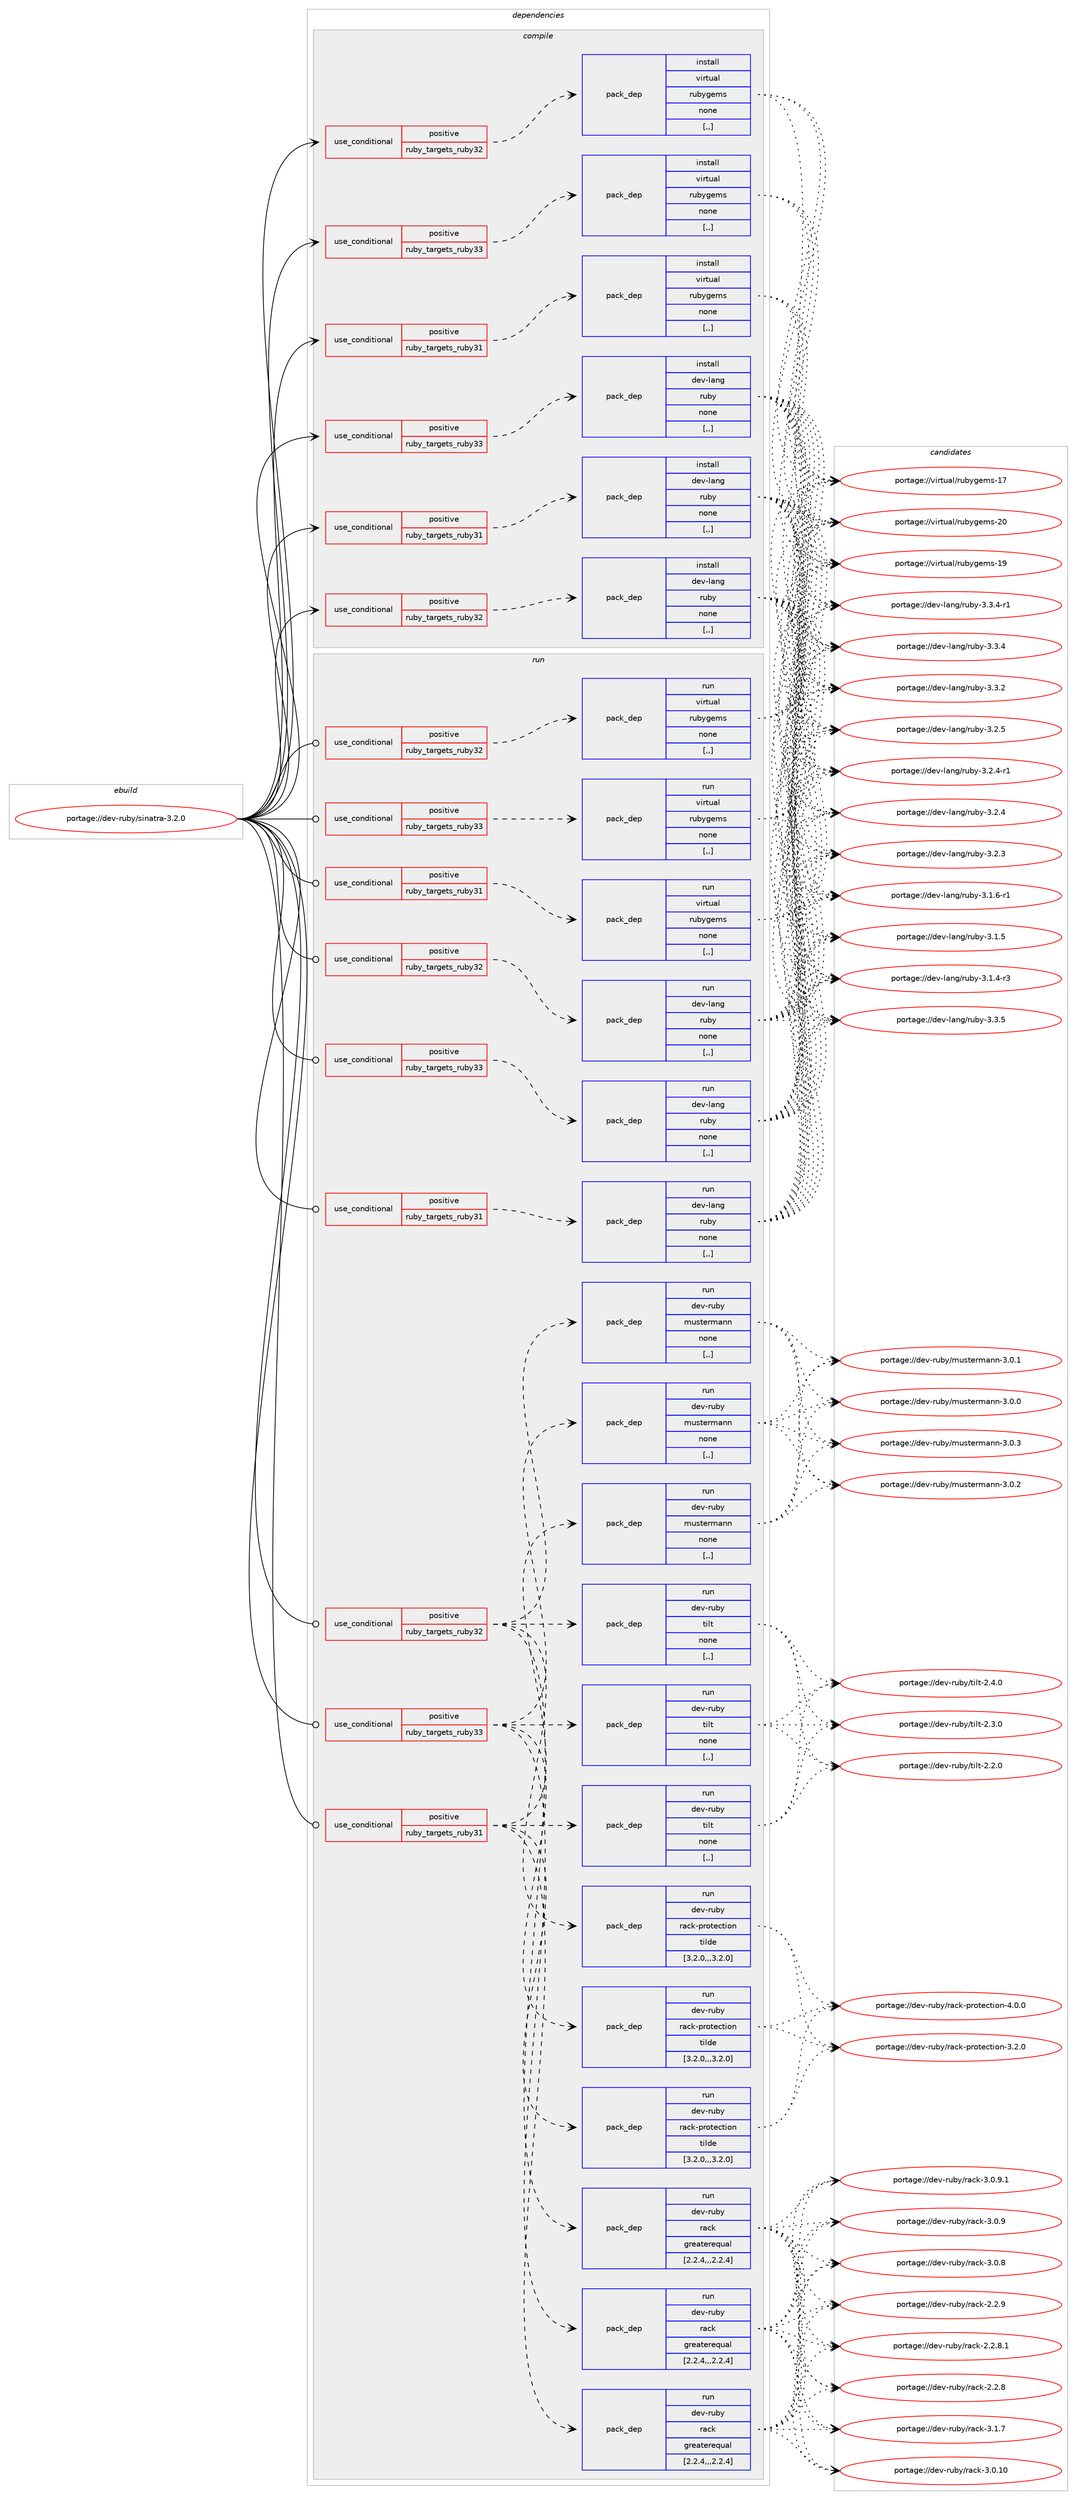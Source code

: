 digraph prolog {

# *************
# Graph options
# *************

newrank=true;
concentrate=true;
compound=true;
graph [rankdir=LR,fontname=Helvetica,fontsize=10,ranksep=1.5];#, ranksep=2.5, nodesep=0.2];
edge  [arrowhead=vee];
node  [fontname=Helvetica,fontsize=10];

# **********
# The ebuild
# **********

subgraph cluster_leftcol {
color=gray;
label=<<i>ebuild</i>>;
id [label="portage://dev-ruby/sinatra-3.2.0", color=red, width=4, href="../dev-ruby/sinatra-3.2.0.svg"];
}

# ****************
# The dependencies
# ****************

subgraph cluster_midcol {
color=gray;
label=<<i>dependencies</i>>;
subgraph cluster_compile {
fillcolor="#eeeeee";
style=filled;
label=<<i>compile</i>>;
subgraph cond187957 {
dependency700139 [label=<<TABLE BORDER="0" CELLBORDER="1" CELLSPACING="0" CELLPADDING="4"><TR><TD ROWSPAN="3" CELLPADDING="10">use_conditional</TD></TR><TR><TD>positive</TD></TR><TR><TD>ruby_targets_ruby31</TD></TR></TABLE>>, shape=none, color=red];
subgraph pack507201 {
dependency700140 [label=<<TABLE BORDER="0" CELLBORDER="1" CELLSPACING="0" CELLPADDING="4" WIDTH="220"><TR><TD ROWSPAN="6" CELLPADDING="30">pack_dep</TD></TR><TR><TD WIDTH="110">install</TD></TR><TR><TD>dev-lang</TD></TR><TR><TD>ruby</TD></TR><TR><TD>none</TD></TR><TR><TD>[,,]</TD></TR></TABLE>>, shape=none, color=blue];
}
dependency700139:e -> dependency700140:w [weight=20,style="dashed",arrowhead="vee"];
}
id:e -> dependency700139:w [weight=20,style="solid",arrowhead="vee"];
subgraph cond187958 {
dependency700141 [label=<<TABLE BORDER="0" CELLBORDER="1" CELLSPACING="0" CELLPADDING="4"><TR><TD ROWSPAN="3" CELLPADDING="10">use_conditional</TD></TR><TR><TD>positive</TD></TR><TR><TD>ruby_targets_ruby31</TD></TR></TABLE>>, shape=none, color=red];
subgraph pack507202 {
dependency700142 [label=<<TABLE BORDER="0" CELLBORDER="1" CELLSPACING="0" CELLPADDING="4" WIDTH="220"><TR><TD ROWSPAN="6" CELLPADDING="30">pack_dep</TD></TR><TR><TD WIDTH="110">install</TD></TR><TR><TD>virtual</TD></TR><TR><TD>rubygems</TD></TR><TR><TD>none</TD></TR><TR><TD>[,,]</TD></TR></TABLE>>, shape=none, color=blue];
}
dependency700141:e -> dependency700142:w [weight=20,style="dashed",arrowhead="vee"];
}
id:e -> dependency700141:w [weight=20,style="solid",arrowhead="vee"];
subgraph cond187959 {
dependency700143 [label=<<TABLE BORDER="0" CELLBORDER="1" CELLSPACING="0" CELLPADDING="4"><TR><TD ROWSPAN="3" CELLPADDING="10">use_conditional</TD></TR><TR><TD>positive</TD></TR><TR><TD>ruby_targets_ruby32</TD></TR></TABLE>>, shape=none, color=red];
subgraph pack507203 {
dependency700144 [label=<<TABLE BORDER="0" CELLBORDER="1" CELLSPACING="0" CELLPADDING="4" WIDTH="220"><TR><TD ROWSPAN="6" CELLPADDING="30">pack_dep</TD></TR><TR><TD WIDTH="110">install</TD></TR><TR><TD>dev-lang</TD></TR><TR><TD>ruby</TD></TR><TR><TD>none</TD></TR><TR><TD>[,,]</TD></TR></TABLE>>, shape=none, color=blue];
}
dependency700143:e -> dependency700144:w [weight=20,style="dashed",arrowhead="vee"];
}
id:e -> dependency700143:w [weight=20,style="solid",arrowhead="vee"];
subgraph cond187960 {
dependency700145 [label=<<TABLE BORDER="0" CELLBORDER="1" CELLSPACING="0" CELLPADDING="4"><TR><TD ROWSPAN="3" CELLPADDING="10">use_conditional</TD></TR><TR><TD>positive</TD></TR><TR><TD>ruby_targets_ruby32</TD></TR></TABLE>>, shape=none, color=red];
subgraph pack507204 {
dependency700146 [label=<<TABLE BORDER="0" CELLBORDER="1" CELLSPACING="0" CELLPADDING="4" WIDTH="220"><TR><TD ROWSPAN="6" CELLPADDING="30">pack_dep</TD></TR><TR><TD WIDTH="110">install</TD></TR><TR><TD>virtual</TD></TR><TR><TD>rubygems</TD></TR><TR><TD>none</TD></TR><TR><TD>[,,]</TD></TR></TABLE>>, shape=none, color=blue];
}
dependency700145:e -> dependency700146:w [weight=20,style="dashed",arrowhead="vee"];
}
id:e -> dependency700145:w [weight=20,style="solid",arrowhead="vee"];
subgraph cond187961 {
dependency700147 [label=<<TABLE BORDER="0" CELLBORDER="1" CELLSPACING="0" CELLPADDING="4"><TR><TD ROWSPAN="3" CELLPADDING="10">use_conditional</TD></TR><TR><TD>positive</TD></TR><TR><TD>ruby_targets_ruby33</TD></TR></TABLE>>, shape=none, color=red];
subgraph pack507205 {
dependency700148 [label=<<TABLE BORDER="0" CELLBORDER="1" CELLSPACING="0" CELLPADDING="4" WIDTH="220"><TR><TD ROWSPAN="6" CELLPADDING="30">pack_dep</TD></TR><TR><TD WIDTH="110">install</TD></TR><TR><TD>dev-lang</TD></TR><TR><TD>ruby</TD></TR><TR><TD>none</TD></TR><TR><TD>[,,]</TD></TR></TABLE>>, shape=none, color=blue];
}
dependency700147:e -> dependency700148:w [weight=20,style="dashed",arrowhead="vee"];
}
id:e -> dependency700147:w [weight=20,style="solid",arrowhead="vee"];
subgraph cond187962 {
dependency700149 [label=<<TABLE BORDER="0" CELLBORDER="1" CELLSPACING="0" CELLPADDING="4"><TR><TD ROWSPAN="3" CELLPADDING="10">use_conditional</TD></TR><TR><TD>positive</TD></TR><TR><TD>ruby_targets_ruby33</TD></TR></TABLE>>, shape=none, color=red];
subgraph pack507206 {
dependency700150 [label=<<TABLE BORDER="0" CELLBORDER="1" CELLSPACING="0" CELLPADDING="4" WIDTH="220"><TR><TD ROWSPAN="6" CELLPADDING="30">pack_dep</TD></TR><TR><TD WIDTH="110">install</TD></TR><TR><TD>virtual</TD></TR><TR><TD>rubygems</TD></TR><TR><TD>none</TD></TR><TR><TD>[,,]</TD></TR></TABLE>>, shape=none, color=blue];
}
dependency700149:e -> dependency700150:w [weight=20,style="dashed",arrowhead="vee"];
}
id:e -> dependency700149:w [weight=20,style="solid",arrowhead="vee"];
}
subgraph cluster_compileandrun {
fillcolor="#eeeeee";
style=filled;
label=<<i>compile and run</i>>;
}
subgraph cluster_run {
fillcolor="#eeeeee";
style=filled;
label=<<i>run</i>>;
subgraph cond187963 {
dependency700151 [label=<<TABLE BORDER="0" CELLBORDER="1" CELLSPACING="0" CELLPADDING="4"><TR><TD ROWSPAN="3" CELLPADDING="10">use_conditional</TD></TR><TR><TD>positive</TD></TR><TR><TD>ruby_targets_ruby31</TD></TR></TABLE>>, shape=none, color=red];
subgraph pack507207 {
dependency700152 [label=<<TABLE BORDER="0" CELLBORDER="1" CELLSPACING="0" CELLPADDING="4" WIDTH="220"><TR><TD ROWSPAN="6" CELLPADDING="30">pack_dep</TD></TR><TR><TD WIDTH="110">run</TD></TR><TR><TD>dev-lang</TD></TR><TR><TD>ruby</TD></TR><TR><TD>none</TD></TR><TR><TD>[,,]</TD></TR></TABLE>>, shape=none, color=blue];
}
dependency700151:e -> dependency700152:w [weight=20,style="dashed",arrowhead="vee"];
}
id:e -> dependency700151:w [weight=20,style="solid",arrowhead="odot"];
subgraph cond187964 {
dependency700153 [label=<<TABLE BORDER="0" CELLBORDER="1" CELLSPACING="0" CELLPADDING="4"><TR><TD ROWSPAN="3" CELLPADDING="10">use_conditional</TD></TR><TR><TD>positive</TD></TR><TR><TD>ruby_targets_ruby31</TD></TR></TABLE>>, shape=none, color=red];
subgraph pack507208 {
dependency700154 [label=<<TABLE BORDER="0" CELLBORDER="1" CELLSPACING="0" CELLPADDING="4" WIDTH="220"><TR><TD ROWSPAN="6" CELLPADDING="30">pack_dep</TD></TR><TR><TD WIDTH="110">run</TD></TR><TR><TD>dev-ruby</TD></TR><TR><TD>mustermann</TD></TR><TR><TD>none</TD></TR><TR><TD>[,,]</TD></TR></TABLE>>, shape=none, color=blue];
}
dependency700153:e -> dependency700154:w [weight=20,style="dashed",arrowhead="vee"];
subgraph pack507209 {
dependency700155 [label=<<TABLE BORDER="0" CELLBORDER="1" CELLSPACING="0" CELLPADDING="4" WIDTH="220"><TR><TD ROWSPAN="6" CELLPADDING="30">pack_dep</TD></TR><TR><TD WIDTH="110">run</TD></TR><TR><TD>dev-ruby</TD></TR><TR><TD>rack</TD></TR><TR><TD>greaterequal</TD></TR><TR><TD>[2.2.4,,,2.2.4]</TD></TR></TABLE>>, shape=none, color=blue];
}
dependency700153:e -> dependency700155:w [weight=20,style="dashed",arrowhead="vee"];
subgraph pack507210 {
dependency700156 [label=<<TABLE BORDER="0" CELLBORDER="1" CELLSPACING="0" CELLPADDING="4" WIDTH="220"><TR><TD ROWSPAN="6" CELLPADDING="30">pack_dep</TD></TR><TR><TD WIDTH="110">run</TD></TR><TR><TD>dev-ruby</TD></TR><TR><TD>rack-protection</TD></TR><TR><TD>tilde</TD></TR><TR><TD>[3.2.0,,,3.2.0]</TD></TR></TABLE>>, shape=none, color=blue];
}
dependency700153:e -> dependency700156:w [weight=20,style="dashed",arrowhead="vee"];
subgraph pack507211 {
dependency700157 [label=<<TABLE BORDER="0" CELLBORDER="1" CELLSPACING="0" CELLPADDING="4" WIDTH="220"><TR><TD ROWSPAN="6" CELLPADDING="30">pack_dep</TD></TR><TR><TD WIDTH="110">run</TD></TR><TR><TD>dev-ruby</TD></TR><TR><TD>tilt</TD></TR><TR><TD>none</TD></TR><TR><TD>[,,]</TD></TR></TABLE>>, shape=none, color=blue];
}
dependency700153:e -> dependency700157:w [weight=20,style="dashed",arrowhead="vee"];
}
id:e -> dependency700153:w [weight=20,style="solid",arrowhead="odot"];
subgraph cond187965 {
dependency700158 [label=<<TABLE BORDER="0" CELLBORDER="1" CELLSPACING="0" CELLPADDING="4"><TR><TD ROWSPAN="3" CELLPADDING="10">use_conditional</TD></TR><TR><TD>positive</TD></TR><TR><TD>ruby_targets_ruby31</TD></TR></TABLE>>, shape=none, color=red];
subgraph pack507212 {
dependency700159 [label=<<TABLE BORDER="0" CELLBORDER="1" CELLSPACING="0" CELLPADDING="4" WIDTH="220"><TR><TD ROWSPAN="6" CELLPADDING="30">pack_dep</TD></TR><TR><TD WIDTH="110">run</TD></TR><TR><TD>virtual</TD></TR><TR><TD>rubygems</TD></TR><TR><TD>none</TD></TR><TR><TD>[,,]</TD></TR></TABLE>>, shape=none, color=blue];
}
dependency700158:e -> dependency700159:w [weight=20,style="dashed",arrowhead="vee"];
}
id:e -> dependency700158:w [weight=20,style="solid",arrowhead="odot"];
subgraph cond187966 {
dependency700160 [label=<<TABLE BORDER="0" CELLBORDER="1" CELLSPACING="0" CELLPADDING="4"><TR><TD ROWSPAN="3" CELLPADDING="10">use_conditional</TD></TR><TR><TD>positive</TD></TR><TR><TD>ruby_targets_ruby32</TD></TR></TABLE>>, shape=none, color=red];
subgraph pack507213 {
dependency700161 [label=<<TABLE BORDER="0" CELLBORDER="1" CELLSPACING="0" CELLPADDING="4" WIDTH="220"><TR><TD ROWSPAN="6" CELLPADDING="30">pack_dep</TD></TR><TR><TD WIDTH="110">run</TD></TR><TR><TD>dev-lang</TD></TR><TR><TD>ruby</TD></TR><TR><TD>none</TD></TR><TR><TD>[,,]</TD></TR></TABLE>>, shape=none, color=blue];
}
dependency700160:e -> dependency700161:w [weight=20,style="dashed",arrowhead="vee"];
}
id:e -> dependency700160:w [weight=20,style="solid",arrowhead="odot"];
subgraph cond187967 {
dependency700162 [label=<<TABLE BORDER="0" CELLBORDER="1" CELLSPACING="0" CELLPADDING="4"><TR><TD ROWSPAN="3" CELLPADDING="10">use_conditional</TD></TR><TR><TD>positive</TD></TR><TR><TD>ruby_targets_ruby32</TD></TR></TABLE>>, shape=none, color=red];
subgraph pack507214 {
dependency700163 [label=<<TABLE BORDER="0" CELLBORDER="1" CELLSPACING="0" CELLPADDING="4" WIDTH="220"><TR><TD ROWSPAN="6" CELLPADDING="30">pack_dep</TD></TR><TR><TD WIDTH="110">run</TD></TR><TR><TD>dev-ruby</TD></TR><TR><TD>mustermann</TD></TR><TR><TD>none</TD></TR><TR><TD>[,,]</TD></TR></TABLE>>, shape=none, color=blue];
}
dependency700162:e -> dependency700163:w [weight=20,style="dashed",arrowhead="vee"];
subgraph pack507215 {
dependency700164 [label=<<TABLE BORDER="0" CELLBORDER="1" CELLSPACING="0" CELLPADDING="4" WIDTH="220"><TR><TD ROWSPAN="6" CELLPADDING="30">pack_dep</TD></TR><TR><TD WIDTH="110">run</TD></TR><TR><TD>dev-ruby</TD></TR><TR><TD>rack</TD></TR><TR><TD>greaterequal</TD></TR><TR><TD>[2.2.4,,,2.2.4]</TD></TR></TABLE>>, shape=none, color=blue];
}
dependency700162:e -> dependency700164:w [weight=20,style="dashed",arrowhead="vee"];
subgraph pack507216 {
dependency700165 [label=<<TABLE BORDER="0" CELLBORDER="1" CELLSPACING="0" CELLPADDING="4" WIDTH="220"><TR><TD ROWSPAN="6" CELLPADDING="30">pack_dep</TD></TR><TR><TD WIDTH="110">run</TD></TR><TR><TD>dev-ruby</TD></TR><TR><TD>rack-protection</TD></TR><TR><TD>tilde</TD></TR><TR><TD>[3.2.0,,,3.2.0]</TD></TR></TABLE>>, shape=none, color=blue];
}
dependency700162:e -> dependency700165:w [weight=20,style="dashed",arrowhead="vee"];
subgraph pack507217 {
dependency700166 [label=<<TABLE BORDER="0" CELLBORDER="1" CELLSPACING="0" CELLPADDING="4" WIDTH="220"><TR><TD ROWSPAN="6" CELLPADDING="30">pack_dep</TD></TR><TR><TD WIDTH="110">run</TD></TR><TR><TD>dev-ruby</TD></TR><TR><TD>tilt</TD></TR><TR><TD>none</TD></TR><TR><TD>[,,]</TD></TR></TABLE>>, shape=none, color=blue];
}
dependency700162:e -> dependency700166:w [weight=20,style="dashed",arrowhead="vee"];
}
id:e -> dependency700162:w [weight=20,style="solid",arrowhead="odot"];
subgraph cond187968 {
dependency700167 [label=<<TABLE BORDER="0" CELLBORDER="1" CELLSPACING="0" CELLPADDING="4"><TR><TD ROWSPAN="3" CELLPADDING="10">use_conditional</TD></TR><TR><TD>positive</TD></TR><TR><TD>ruby_targets_ruby32</TD></TR></TABLE>>, shape=none, color=red];
subgraph pack507218 {
dependency700168 [label=<<TABLE BORDER="0" CELLBORDER="1" CELLSPACING="0" CELLPADDING="4" WIDTH="220"><TR><TD ROWSPAN="6" CELLPADDING="30">pack_dep</TD></TR><TR><TD WIDTH="110">run</TD></TR><TR><TD>virtual</TD></TR><TR><TD>rubygems</TD></TR><TR><TD>none</TD></TR><TR><TD>[,,]</TD></TR></TABLE>>, shape=none, color=blue];
}
dependency700167:e -> dependency700168:w [weight=20,style="dashed",arrowhead="vee"];
}
id:e -> dependency700167:w [weight=20,style="solid",arrowhead="odot"];
subgraph cond187969 {
dependency700169 [label=<<TABLE BORDER="0" CELLBORDER="1" CELLSPACING="0" CELLPADDING="4"><TR><TD ROWSPAN="3" CELLPADDING="10">use_conditional</TD></TR><TR><TD>positive</TD></TR><TR><TD>ruby_targets_ruby33</TD></TR></TABLE>>, shape=none, color=red];
subgraph pack507219 {
dependency700170 [label=<<TABLE BORDER="0" CELLBORDER="1" CELLSPACING="0" CELLPADDING="4" WIDTH="220"><TR><TD ROWSPAN="6" CELLPADDING="30">pack_dep</TD></TR><TR><TD WIDTH="110">run</TD></TR><TR><TD>dev-lang</TD></TR><TR><TD>ruby</TD></TR><TR><TD>none</TD></TR><TR><TD>[,,]</TD></TR></TABLE>>, shape=none, color=blue];
}
dependency700169:e -> dependency700170:w [weight=20,style="dashed",arrowhead="vee"];
}
id:e -> dependency700169:w [weight=20,style="solid",arrowhead="odot"];
subgraph cond187970 {
dependency700171 [label=<<TABLE BORDER="0" CELLBORDER="1" CELLSPACING="0" CELLPADDING="4"><TR><TD ROWSPAN="3" CELLPADDING="10">use_conditional</TD></TR><TR><TD>positive</TD></TR><TR><TD>ruby_targets_ruby33</TD></TR></TABLE>>, shape=none, color=red];
subgraph pack507220 {
dependency700172 [label=<<TABLE BORDER="0" CELLBORDER="1" CELLSPACING="0" CELLPADDING="4" WIDTH="220"><TR><TD ROWSPAN="6" CELLPADDING="30">pack_dep</TD></TR><TR><TD WIDTH="110">run</TD></TR><TR><TD>dev-ruby</TD></TR><TR><TD>mustermann</TD></TR><TR><TD>none</TD></TR><TR><TD>[,,]</TD></TR></TABLE>>, shape=none, color=blue];
}
dependency700171:e -> dependency700172:w [weight=20,style="dashed",arrowhead="vee"];
subgraph pack507221 {
dependency700173 [label=<<TABLE BORDER="0" CELLBORDER="1" CELLSPACING="0" CELLPADDING="4" WIDTH="220"><TR><TD ROWSPAN="6" CELLPADDING="30">pack_dep</TD></TR><TR><TD WIDTH="110">run</TD></TR><TR><TD>dev-ruby</TD></TR><TR><TD>rack</TD></TR><TR><TD>greaterequal</TD></TR><TR><TD>[2.2.4,,,2.2.4]</TD></TR></TABLE>>, shape=none, color=blue];
}
dependency700171:e -> dependency700173:w [weight=20,style="dashed",arrowhead="vee"];
subgraph pack507222 {
dependency700174 [label=<<TABLE BORDER="0" CELLBORDER="1" CELLSPACING="0" CELLPADDING="4" WIDTH="220"><TR><TD ROWSPAN="6" CELLPADDING="30">pack_dep</TD></TR><TR><TD WIDTH="110">run</TD></TR><TR><TD>dev-ruby</TD></TR><TR><TD>rack-protection</TD></TR><TR><TD>tilde</TD></TR><TR><TD>[3.2.0,,,3.2.0]</TD></TR></TABLE>>, shape=none, color=blue];
}
dependency700171:e -> dependency700174:w [weight=20,style="dashed",arrowhead="vee"];
subgraph pack507223 {
dependency700175 [label=<<TABLE BORDER="0" CELLBORDER="1" CELLSPACING="0" CELLPADDING="4" WIDTH="220"><TR><TD ROWSPAN="6" CELLPADDING="30">pack_dep</TD></TR><TR><TD WIDTH="110">run</TD></TR><TR><TD>dev-ruby</TD></TR><TR><TD>tilt</TD></TR><TR><TD>none</TD></TR><TR><TD>[,,]</TD></TR></TABLE>>, shape=none, color=blue];
}
dependency700171:e -> dependency700175:w [weight=20,style="dashed",arrowhead="vee"];
}
id:e -> dependency700171:w [weight=20,style="solid",arrowhead="odot"];
subgraph cond187971 {
dependency700176 [label=<<TABLE BORDER="0" CELLBORDER="1" CELLSPACING="0" CELLPADDING="4"><TR><TD ROWSPAN="3" CELLPADDING="10">use_conditional</TD></TR><TR><TD>positive</TD></TR><TR><TD>ruby_targets_ruby33</TD></TR></TABLE>>, shape=none, color=red];
subgraph pack507224 {
dependency700177 [label=<<TABLE BORDER="0" CELLBORDER="1" CELLSPACING="0" CELLPADDING="4" WIDTH="220"><TR><TD ROWSPAN="6" CELLPADDING="30">pack_dep</TD></TR><TR><TD WIDTH="110">run</TD></TR><TR><TD>virtual</TD></TR><TR><TD>rubygems</TD></TR><TR><TD>none</TD></TR><TR><TD>[,,]</TD></TR></TABLE>>, shape=none, color=blue];
}
dependency700176:e -> dependency700177:w [weight=20,style="dashed",arrowhead="vee"];
}
id:e -> dependency700176:w [weight=20,style="solid",arrowhead="odot"];
}
}

# **************
# The candidates
# **************

subgraph cluster_choices {
rank=same;
color=gray;
label=<<i>candidates</i>>;

subgraph choice507201 {
color=black;
nodesep=1;
choice10010111845108971101034711411798121455146514653 [label="portage://dev-lang/ruby-3.3.5", color=red, width=4,href="../dev-lang/ruby-3.3.5.svg"];
choice100101118451089711010347114117981214551465146524511449 [label="portage://dev-lang/ruby-3.3.4-r1", color=red, width=4,href="../dev-lang/ruby-3.3.4-r1.svg"];
choice10010111845108971101034711411798121455146514652 [label="portage://dev-lang/ruby-3.3.4", color=red, width=4,href="../dev-lang/ruby-3.3.4.svg"];
choice10010111845108971101034711411798121455146514650 [label="portage://dev-lang/ruby-3.3.2", color=red, width=4,href="../dev-lang/ruby-3.3.2.svg"];
choice10010111845108971101034711411798121455146504653 [label="portage://dev-lang/ruby-3.2.5", color=red, width=4,href="../dev-lang/ruby-3.2.5.svg"];
choice100101118451089711010347114117981214551465046524511449 [label="portage://dev-lang/ruby-3.2.4-r1", color=red, width=4,href="../dev-lang/ruby-3.2.4-r1.svg"];
choice10010111845108971101034711411798121455146504652 [label="portage://dev-lang/ruby-3.2.4", color=red, width=4,href="../dev-lang/ruby-3.2.4.svg"];
choice10010111845108971101034711411798121455146504651 [label="portage://dev-lang/ruby-3.2.3", color=red, width=4,href="../dev-lang/ruby-3.2.3.svg"];
choice100101118451089711010347114117981214551464946544511449 [label="portage://dev-lang/ruby-3.1.6-r1", color=red, width=4,href="../dev-lang/ruby-3.1.6-r1.svg"];
choice10010111845108971101034711411798121455146494653 [label="portage://dev-lang/ruby-3.1.5", color=red, width=4,href="../dev-lang/ruby-3.1.5.svg"];
choice100101118451089711010347114117981214551464946524511451 [label="portage://dev-lang/ruby-3.1.4-r3", color=red, width=4,href="../dev-lang/ruby-3.1.4-r3.svg"];
dependency700140:e -> choice10010111845108971101034711411798121455146514653:w [style=dotted,weight="100"];
dependency700140:e -> choice100101118451089711010347114117981214551465146524511449:w [style=dotted,weight="100"];
dependency700140:e -> choice10010111845108971101034711411798121455146514652:w [style=dotted,weight="100"];
dependency700140:e -> choice10010111845108971101034711411798121455146514650:w [style=dotted,weight="100"];
dependency700140:e -> choice10010111845108971101034711411798121455146504653:w [style=dotted,weight="100"];
dependency700140:e -> choice100101118451089711010347114117981214551465046524511449:w [style=dotted,weight="100"];
dependency700140:e -> choice10010111845108971101034711411798121455146504652:w [style=dotted,weight="100"];
dependency700140:e -> choice10010111845108971101034711411798121455146504651:w [style=dotted,weight="100"];
dependency700140:e -> choice100101118451089711010347114117981214551464946544511449:w [style=dotted,weight="100"];
dependency700140:e -> choice10010111845108971101034711411798121455146494653:w [style=dotted,weight="100"];
dependency700140:e -> choice100101118451089711010347114117981214551464946524511451:w [style=dotted,weight="100"];
}
subgraph choice507202 {
color=black;
nodesep=1;
choice118105114116117971084711411798121103101109115455048 [label="portage://virtual/rubygems-20", color=red, width=4,href="../virtual/rubygems-20.svg"];
choice118105114116117971084711411798121103101109115454957 [label="portage://virtual/rubygems-19", color=red, width=4,href="../virtual/rubygems-19.svg"];
choice118105114116117971084711411798121103101109115454955 [label="portage://virtual/rubygems-17", color=red, width=4,href="../virtual/rubygems-17.svg"];
dependency700142:e -> choice118105114116117971084711411798121103101109115455048:w [style=dotted,weight="100"];
dependency700142:e -> choice118105114116117971084711411798121103101109115454957:w [style=dotted,weight="100"];
dependency700142:e -> choice118105114116117971084711411798121103101109115454955:w [style=dotted,weight="100"];
}
subgraph choice507203 {
color=black;
nodesep=1;
choice10010111845108971101034711411798121455146514653 [label="portage://dev-lang/ruby-3.3.5", color=red, width=4,href="../dev-lang/ruby-3.3.5.svg"];
choice100101118451089711010347114117981214551465146524511449 [label="portage://dev-lang/ruby-3.3.4-r1", color=red, width=4,href="../dev-lang/ruby-3.3.4-r1.svg"];
choice10010111845108971101034711411798121455146514652 [label="portage://dev-lang/ruby-3.3.4", color=red, width=4,href="../dev-lang/ruby-3.3.4.svg"];
choice10010111845108971101034711411798121455146514650 [label="portage://dev-lang/ruby-3.3.2", color=red, width=4,href="../dev-lang/ruby-3.3.2.svg"];
choice10010111845108971101034711411798121455146504653 [label="portage://dev-lang/ruby-3.2.5", color=red, width=4,href="../dev-lang/ruby-3.2.5.svg"];
choice100101118451089711010347114117981214551465046524511449 [label="portage://dev-lang/ruby-3.2.4-r1", color=red, width=4,href="../dev-lang/ruby-3.2.4-r1.svg"];
choice10010111845108971101034711411798121455146504652 [label="portage://dev-lang/ruby-3.2.4", color=red, width=4,href="../dev-lang/ruby-3.2.4.svg"];
choice10010111845108971101034711411798121455146504651 [label="portage://dev-lang/ruby-3.2.3", color=red, width=4,href="../dev-lang/ruby-3.2.3.svg"];
choice100101118451089711010347114117981214551464946544511449 [label="portage://dev-lang/ruby-3.1.6-r1", color=red, width=4,href="../dev-lang/ruby-3.1.6-r1.svg"];
choice10010111845108971101034711411798121455146494653 [label="portage://dev-lang/ruby-3.1.5", color=red, width=4,href="../dev-lang/ruby-3.1.5.svg"];
choice100101118451089711010347114117981214551464946524511451 [label="portage://dev-lang/ruby-3.1.4-r3", color=red, width=4,href="../dev-lang/ruby-3.1.4-r3.svg"];
dependency700144:e -> choice10010111845108971101034711411798121455146514653:w [style=dotted,weight="100"];
dependency700144:e -> choice100101118451089711010347114117981214551465146524511449:w [style=dotted,weight="100"];
dependency700144:e -> choice10010111845108971101034711411798121455146514652:w [style=dotted,weight="100"];
dependency700144:e -> choice10010111845108971101034711411798121455146514650:w [style=dotted,weight="100"];
dependency700144:e -> choice10010111845108971101034711411798121455146504653:w [style=dotted,weight="100"];
dependency700144:e -> choice100101118451089711010347114117981214551465046524511449:w [style=dotted,weight="100"];
dependency700144:e -> choice10010111845108971101034711411798121455146504652:w [style=dotted,weight="100"];
dependency700144:e -> choice10010111845108971101034711411798121455146504651:w [style=dotted,weight="100"];
dependency700144:e -> choice100101118451089711010347114117981214551464946544511449:w [style=dotted,weight="100"];
dependency700144:e -> choice10010111845108971101034711411798121455146494653:w [style=dotted,weight="100"];
dependency700144:e -> choice100101118451089711010347114117981214551464946524511451:w [style=dotted,weight="100"];
}
subgraph choice507204 {
color=black;
nodesep=1;
choice118105114116117971084711411798121103101109115455048 [label="portage://virtual/rubygems-20", color=red, width=4,href="../virtual/rubygems-20.svg"];
choice118105114116117971084711411798121103101109115454957 [label="portage://virtual/rubygems-19", color=red, width=4,href="../virtual/rubygems-19.svg"];
choice118105114116117971084711411798121103101109115454955 [label="portage://virtual/rubygems-17", color=red, width=4,href="../virtual/rubygems-17.svg"];
dependency700146:e -> choice118105114116117971084711411798121103101109115455048:w [style=dotted,weight="100"];
dependency700146:e -> choice118105114116117971084711411798121103101109115454957:w [style=dotted,weight="100"];
dependency700146:e -> choice118105114116117971084711411798121103101109115454955:w [style=dotted,weight="100"];
}
subgraph choice507205 {
color=black;
nodesep=1;
choice10010111845108971101034711411798121455146514653 [label="portage://dev-lang/ruby-3.3.5", color=red, width=4,href="../dev-lang/ruby-3.3.5.svg"];
choice100101118451089711010347114117981214551465146524511449 [label="portage://dev-lang/ruby-3.3.4-r1", color=red, width=4,href="../dev-lang/ruby-3.3.4-r1.svg"];
choice10010111845108971101034711411798121455146514652 [label="portage://dev-lang/ruby-3.3.4", color=red, width=4,href="../dev-lang/ruby-3.3.4.svg"];
choice10010111845108971101034711411798121455146514650 [label="portage://dev-lang/ruby-3.3.2", color=red, width=4,href="../dev-lang/ruby-3.3.2.svg"];
choice10010111845108971101034711411798121455146504653 [label="portage://dev-lang/ruby-3.2.5", color=red, width=4,href="../dev-lang/ruby-3.2.5.svg"];
choice100101118451089711010347114117981214551465046524511449 [label="portage://dev-lang/ruby-3.2.4-r1", color=red, width=4,href="../dev-lang/ruby-3.2.4-r1.svg"];
choice10010111845108971101034711411798121455146504652 [label="portage://dev-lang/ruby-3.2.4", color=red, width=4,href="../dev-lang/ruby-3.2.4.svg"];
choice10010111845108971101034711411798121455146504651 [label="portage://dev-lang/ruby-3.2.3", color=red, width=4,href="../dev-lang/ruby-3.2.3.svg"];
choice100101118451089711010347114117981214551464946544511449 [label="portage://dev-lang/ruby-3.1.6-r1", color=red, width=4,href="../dev-lang/ruby-3.1.6-r1.svg"];
choice10010111845108971101034711411798121455146494653 [label="portage://dev-lang/ruby-3.1.5", color=red, width=4,href="../dev-lang/ruby-3.1.5.svg"];
choice100101118451089711010347114117981214551464946524511451 [label="portage://dev-lang/ruby-3.1.4-r3", color=red, width=4,href="../dev-lang/ruby-3.1.4-r3.svg"];
dependency700148:e -> choice10010111845108971101034711411798121455146514653:w [style=dotted,weight="100"];
dependency700148:e -> choice100101118451089711010347114117981214551465146524511449:w [style=dotted,weight="100"];
dependency700148:e -> choice10010111845108971101034711411798121455146514652:w [style=dotted,weight="100"];
dependency700148:e -> choice10010111845108971101034711411798121455146514650:w [style=dotted,weight="100"];
dependency700148:e -> choice10010111845108971101034711411798121455146504653:w [style=dotted,weight="100"];
dependency700148:e -> choice100101118451089711010347114117981214551465046524511449:w [style=dotted,weight="100"];
dependency700148:e -> choice10010111845108971101034711411798121455146504652:w [style=dotted,weight="100"];
dependency700148:e -> choice10010111845108971101034711411798121455146504651:w [style=dotted,weight="100"];
dependency700148:e -> choice100101118451089711010347114117981214551464946544511449:w [style=dotted,weight="100"];
dependency700148:e -> choice10010111845108971101034711411798121455146494653:w [style=dotted,weight="100"];
dependency700148:e -> choice100101118451089711010347114117981214551464946524511451:w [style=dotted,weight="100"];
}
subgraph choice507206 {
color=black;
nodesep=1;
choice118105114116117971084711411798121103101109115455048 [label="portage://virtual/rubygems-20", color=red, width=4,href="../virtual/rubygems-20.svg"];
choice118105114116117971084711411798121103101109115454957 [label="portage://virtual/rubygems-19", color=red, width=4,href="../virtual/rubygems-19.svg"];
choice118105114116117971084711411798121103101109115454955 [label="portage://virtual/rubygems-17", color=red, width=4,href="../virtual/rubygems-17.svg"];
dependency700150:e -> choice118105114116117971084711411798121103101109115455048:w [style=dotted,weight="100"];
dependency700150:e -> choice118105114116117971084711411798121103101109115454957:w [style=dotted,weight="100"];
dependency700150:e -> choice118105114116117971084711411798121103101109115454955:w [style=dotted,weight="100"];
}
subgraph choice507207 {
color=black;
nodesep=1;
choice10010111845108971101034711411798121455146514653 [label="portage://dev-lang/ruby-3.3.5", color=red, width=4,href="../dev-lang/ruby-3.3.5.svg"];
choice100101118451089711010347114117981214551465146524511449 [label="portage://dev-lang/ruby-3.3.4-r1", color=red, width=4,href="../dev-lang/ruby-3.3.4-r1.svg"];
choice10010111845108971101034711411798121455146514652 [label="portage://dev-lang/ruby-3.3.4", color=red, width=4,href="../dev-lang/ruby-3.3.4.svg"];
choice10010111845108971101034711411798121455146514650 [label="portage://dev-lang/ruby-3.3.2", color=red, width=4,href="../dev-lang/ruby-3.3.2.svg"];
choice10010111845108971101034711411798121455146504653 [label="portage://dev-lang/ruby-3.2.5", color=red, width=4,href="../dev-lang/ruby-3.2.5.svg"];
choice100101118451089711010347114117981214551465046524511449 [label="portage://dev-lang/ruby-3.2.4-r1", color=red, width=4,href="../dev-lang/ruby-3.2.4-r1.svg"];
choice10010111845108971101034711411798121455146504652 [label="portage://dev-lang/ruby-3.2.4", color=red, width=4,href="../dev-lang/ruby-3.2.4.svg"];
choice10010111845108971101034711411798121455146504651 [label="portage://dev-lang/ruby-3.2.3", color=red, width=4,href="../dev-lang/ruby-3.2.3.svg"];
choice100101118451089711010347114117981214551464946544511449 [label="portage://dev-lang/ruby-3.1.6-r1", color=red, width=4,href="../dev-lang/ruby-3.1.6-r1.svg"];
choice10010111845108971101034711411798121455146494653 [label="portage://dev-lang/ruby-3.1.5", color=red, width=4,href="../dev-lang/ruby-3.1.5.svg"];
choice100101118451089711010347114117981214551464946524511451 [label="portage://dev-lang/ruby-3.1.4-r3", color=red, width=4,href="../dev-lang/ruby-3.1.4-r3.svg"];
dependency700152:e -> choice10010111845108971101034711411798121455146514653:w [style=dotted,weight="100"];
dependency700152:e -> choice100101118451089711010347114117981214551465146524511449:w [style=dotted,weight="100"];
dependency700152:e -> choice10010111845108971101034711411798121455146514652:w [style=dotted,weight="100"];
dependency700152:e -> choice10010111845108971101034711411798121455146514650:w [style=dotted,weight="100"];
dependency700152:e -> choice10010111845108971101034711411798121455146504653:w [style=dotted,weight="100"];
dependency700152:e -> choice100101118451089711010347114117981214551465046524511449:w [style=dotted,weight="100"];
dependency700152:e -> choice10010111845108971101034711411798121455146504652:w [style=dotted,weight="100"];
dependency700152:e -> choice10010111845108971101034711411798121455146504651:w [style=dotted,weight="100"];
dependency700152:e -> choice100101118451089711010347114117981214551464946544511449:w [style=dotted,weight="100"];
dependency700152:e -> choice10010111845108971101034711411798121455146494653:w [style=dotted,weight="100"];
dependency700152:e -> choice100101118451089711010347114117981214551464946524511451:w [style=dotted,weight="100"];
}
subgraph choice507208 {
color=black;
nodesep=1;
choice10010111845114117981214710911711511610111410997110110455146484651 [label="portage://dev-ruby/mustermann-3.0.3", color=red, width=4,href="../dev-ruby/mustermann-3.0.3.svg"];
choice10010111845114117981214710911711511610111410997110110455146484650 [label="portage://dev-ruby/mustermann-3.0.2", color=red, width=4,href="../dev-ruby/mustermann-3.0.2.svg"];
choice10010111845114117981214710911711511610111410997110110455146484649 [label="portage://dev-ruby/mustermann-3.0.1", color=red, width=4,href="../dev-ruby/mustermann-3.0.1.svg"];
choice10010111845114117981214710911711511610111410997110110455146484648 [label="portage://dev-ruby/mustermann-3.0.0", color=red, width=4,href="../dev-ruby/mustermann-3.0.0.svg"];
dependency700154:e -> choice10010111845114117981214710911711511610111410997110110455146484651:w [style=dotted,weight="100"];
dependency700154:e -> choice10010111845114117981214710911711511610111410997110110455146484650:w [style=dotted,weight="100"];
dependency700154:e -> choice10010111845114117981214710911711511610111410997110110455146484649:w [style=dotted,weight="100"];
dependency700154:e -> choice10010111845114117981214710911711511610111410997110110455146484648:w [style=dotted,weight="100"];
}
subgraph choice507209 {
color=black;
nodesep=1;
choice1001011184511411798121471149799107455146494655 [label="portage://dev-ruby/rack-3.1.7", color=red, width=4,href="../dev-ruby/rack-3.1.7.svg"];
choice100101118451141179812147114979910745514648464948 [label="portage://dev-ruby/rack-3.0.10", color=red, width=4,href="../dev-ruby/rack-3.0.10.svg"];
choice10010111845114117981214711497991074551464846574649 [label="portage://dev-ruby/rack-3.0.9.1", color=red, width=4,href="../dev-ruby/rack-3.0.9.1.svg"];
choice1001011184511411798121471149799107455146484657 [label="portage://dev-ruby/rack-3.0.9", color=red, width=4,href="../dev-ruby/rack-3.0.9.svg"];
choice1001011184511411798121471149799107455146484656 [label="portage://dev-ruby/rack-3.0.8", color=red, width=4,href="../dev-ruby/rack-3.0.8.svg"];
choice1001011184511411798121471149799107455046504657 [label="portage://dev-ruby/rack-2.2.9", color=red, width=4,href="../dev-ruby/rack-2.2.9.svg"];
choice10010111845114117981214711497991074550465046564649 [label="portage://dev-ruby/rack-2.2.8.1", color=red, width=4,href="../dev-ruby/rack-2.2.8.1.svg"];
choice1001011184511411798121471149799107455046504656 [label="portage://dev-ruby/rack-2.2.8", color=red, width=4,href="../dev-ruby/rack-2.2.8.svg"];
dependency700155:e -> choice1001011184511411798121471149799107455146494655:w [style=dotted,weight="100"];
dependency700155:e -> choice100101118451141179812147114979910745514648464948:w [style=dotted,weight="100"];
dependency700155:e -> choice10010111845114117981214711497991074551464846574649:w [style=dotted,weight="100"];
dependency700155:e -> choice1001011184511411798121471149799107455146484657:w [style=dotted,weight="100"];
dependency700155:e -> choice1001011184511411798121471149799107455146484656:w [style=dotted,weight="100"];
dependency700155:e -> choice1001011184511411798121471149799107455046504657:w [style=dotted,weight="100"];
dependency700155:e -> choice10010111845114117981214711497991074550465046564649:w [style=dotted,weight="100"];
dependency700155:e -> choice1001011184511411798121471149799107455046504656:w [style=dotted,weight="100"];
}
subgraph choice507210 {
color=black;
nodesep=1;
choice10010111845114117981214711497991074511211411111610199116105111110455246484648 [label="portage://dev-ruby/rack-protection-4.0.0", color=red, width=4,href="../dev-ruby/rack-protection-4.0.0.svg"];
choice10010111845114117981214711497991074511211411111610199116105111110455146504648 [label="portage://dev-ruby/rack-protection-3.2.0", color=red, width=4,href="../dev-ruby/rack-protection-3.2.0.svg"];
dependency700156:e -> choice10010111845114117981214711497991074511211411111610199116105111110455246484648:w [style=dotted,weight="100"];
dependency700156:e -> choice10010111845114117981214711497991074511211411111610199116105111110455146504648:w [style=dotted,weight="100"];
}
subgraph choice507211 {
color=black;
nodesep=1;
choice100101118451141179812147116105108116455046524648 [label="portage://dev-ruby/tilt-2.4.0", color=red, width=4,href="../dev-ruby/tilt-2.4.0.svg"];
choice100101118451141179812147116105108116455046514648 [label="portage://dev-ruby/tilt-2.3.0", color=red, width=4,href="../dev-ruby/tilt-2.3.0.svg"];
choice100101118451141179812147116105108116455046504648 [label="portage://dev-ruby/tilt-2.2.0", color=red, width=4,href="../dev-ruby/tilt-2.2.0.svg"];
dependency700157:e -> choice100101118451141179812147116105108116455046524648:w [style=dotted,weight="100"];
dependency700157:e -> choice100101118451141179812147116105108116455046514648:w [style=dotted,weight="100"];
dependency700157:e -> choice100101118451141179812147116105108116455046504648:w [style=dotted,weight="100"];
}
subgraph choice507212 {
color=black;
nodesep=1;
choice118105114116117971084711411798121103101109115455048 [label="portage://virtual/rubygems-20", color=red, width=4,href="../virtual/rubygems-20.svg"];
choice118105114116117971084711411798121103101109115454957 [label="portage://virtual/rubygems-19", color=red, width=4,href="../virtual/rubygems-19.svg"];
choice118105114116117971084711411798121103101109115454955 [label="portage://virtual/rubygems-17", color=red, width=4,href="../virtual/rubygems-17.svg"];
dependency700159:e -> choice118105114116117971084711411798121103101109115455048:w [style=dotted,weight="100"];
dependency700159:e -> choice118105114116117971084711411798121103101109115454957:w [style=dotted,weight="100"];
dependency700159:e -> choice118105114116117971084711411798121103101109115454955:w [style=dotted,weight="100"];
}
subgraph choice507213 {
color=black;
nodesep=1;
choice10010111845108971101034711411798121455146514653 [label="portage://dev-lang/ruby-3.3.5", color=red, width=4,href="../dev-lang/ruby-3.3.5.svg"];
choice100101118451089711010347114117981214551465146524511449 [label="portage://dev-lang/ruby-3.3.4-r1", color=red, width=4,href="../dev-lang/ruby-3.3.4-r1.svg"];
choice10010111845108971101034711411798121455146514652 [label="portage://dev-lang/ruby-3.3.4", color=red, width=4,href="../dev-lang/ruby-3.3.4.svg"];
choice10010111845108971101034711411798121455146514650 [label="portage://dev-lang/ruby-3.3.2", color=red, width=4,href="../dev-lang/ruby-3.3.2.svg"];
choice10010111845108971101034711411798121455146504653 [label="portage://dev-lang/ruby-3.2.5", color=red, width=4,href="../dev-lang/ruby-3.2.5.svg"];
choice100101118451089711010347114117981214551465046524511449 [label="portage://dev-lang/ruby-3.2.4-r1", color=red, width=4,href="../dev-lang/ruby-3.2.4-r1.svg"];
choice10010111845108971101034711411798121455146504652 [label="portage://dev-lang/ruby-3.2.4", color=red, width=4,href="../dev-lang/ruby-3.2.4.svg"];
choice10010111845108971101034711411798121455146504651 [label="portage://dev-lang/ruby-3.2.3", color=red, width=4,href="../dev-lang/ruby-3.2.3.svg"];
choice100101118451089711010347114117981214551464946544511449 [label="portage://dev-lang/ruby-3.1.6-r1", color=red, width=4,href="../dev-lang/ruby-3.1.6-r1.svg"];
choice10010111845108971101034711411798121455146494653 [label="portage://dev-lang/ruby-3.1.5", color=red, width=4,href="../dev-lang/ruby-3.1.5.svg"];
choice100101118451089711010347114117981214551464946524511451 [label="portage://dev-lang/ruby-3.1.4-r3", color=red, width=4,href="../dev-lang/ruby-3.1.4-r3.svg"];
dependency700161:e -> choice10010111845108971101034711411798121455146514653:w [style=dotted,weight="100"];
dependency700161:e -> choice100101118451089711010347114117981214551465146524511449:w [style=dotted,weight="100"];
dependency700161:e -> choice10010111845108971101034711411798121455146514652:w [style=dotted,weight="100"];
dependency700161:e -> choice10010111845108971101034711411798121455146514650:w [style=dotted,weight="100"];
dependency700161:e -> choice10010111845108971101034711411798121455146504653:w [style=dotted,weight="100"];
dependency700161:e -> choice100101118451089711010347114117981214551465046524511449:w [style=dotted,weight="100"];
dependency700161:e -> choice10010111845108971101034711411798121455146504652:w [style=dotted,weight="100"];
dependency700161:e -> choice10010111845108971101034711411798121455146504651:w [style=dotted,weight="100"];
dependency700161:e -> choice100101118451089711010347114117981214551464946544511449:w [style=dotted,weight="100"];
dependency700161:e -> choice10010111845108971101034711411798121455146494653:w [style=dotted,weight="100"];
dependency700161:e -> choice100101118451089711010347114117981214551464946524511451:w [style=dotted,weight="100"];
}
subgraph choice507214 {
color=black;
nodesep=1;
choice10010111845114117981214710911711511610111410997110110455146484651 [label="portage://dev-ruby/mustermann-3.0.3", color=red, width=4,href="../dev-ruby/mustermann-3.0.3.svg"];
choice10010111845114117981214710911711511610111410997110110455146484650 [label="portage://dev-ruby/mustermann-3.0.2", color=red, width=4,href="../dev-ruby/mustermann-3.0.2.svg"];
choice10010111845114117981214710911711511610111410997110110455146484649 [label="portage://dev-ruby/mustermann-3.0.1", color=red, width=4,href="../dev-ruby/mustermann-3.0.1.svg"];
choice10010111845114117981214710911711511610111410997110110455146484648 [label="portage://dev-ruby/mustermann-3.0.0", color=red, width=4,href="../dev-ruby/mustermann-3.0.0.svg"];
dependency700163:e -> choice10010111845114117981214710911711511610111410997110110455146484651:w [style=dotted,weight="100"];
dependency700163:e -> choice10010111845114117981214710911711511610111410997110110455146484650:w [style=dotted,weight="100"];
dependency700163:e -> choice10010111845114117981214710911711511610111410997110110455146484649:w [style=dotted,weight="100"];
dependency700163:e -> choice10010111845114117981214710911711511610111410997110110455146484648:w [style=dotted,weight="100"];
}
subgraph choice507215 {
color=black;
nodesep=1;
choice1001011184511411798121471149799107455146494655 [label="portage://dev-ruby/rack-3.1.7", color=red, width=4,href="../dev-ruby/rack-3.1.7.svg"];
choice100101118451141179812147114979910745514648464948 [label="portage://dev-ruby/rack-3.0.10", color=red, width=4,href="../dev-ruby/rack-3.0.10.svg"];
choice10010111845114117981214711497991074551464846574649 [label="portage://dev-ruby/rack-3.0.9.1", color=red, width=4,href="../dev-ruby/rack-3.0.9.1.svg"];
choice1001011184511411798121471149799107455146484657 [label="portage://dev-ruby/rack-3.0.9", color=red, width=4,href="../dev-ruby/rack-3.0.9.svg"];
choice1001011184511411798121471149799107455146484656 [label="portage://dev-ruby/rack-3.0.8", color=red, width=4,href="../dev-ruby/rack-3.0.8.svg"];
choice1001011184511411798121471149799107455046504657 [label="portage://dev-ruby/rack-2.2.9", color=red, width=4,href="../dev-ruby/rack-2.2.9.svg"];
choice10010111845114117981214711497991074550465046564649 [label="portage://dev-ruby/rack-2.2.8.1", color=red, width=4,href="../dev-ruby/rack-2.2.8.1.svg"];
choice1001011184511411798121471149799107455046504656 [label="portage://dev-ruby/rack-2.2.8", color=red, width=4,href="../dev-ruby/rack-2.2.8.svg"];
dependency700164:e -> choice1001011184511411798121471149799107455146494655:w [style=dotted,weight="100"];
dependency700164:e -> choice100101118451141179812147114979910745514648464948:w [style=dotted,weight="100"];
dependency700164:e -> choice10010111845114117981214711497991074551464846574649:w [style=dotted,weight="100"];
dependency700164:e -> choice1001011184511411798121471149799107455146484657:w [style=dotted,weight="100"];
dependency700164:e -> choice1001011184511411798121471149799107455146484656:w [style=dotted,weight="100"];
dependency700164:e -> choice1001011184511411798121471149799107455046504657:w [style=dotted,weight="100"];
dependency700164:e -> choice10010111845114117981214711497991074550465046564649:w [style=dotted,weight="100"];
dependency700164:e -> choice1001011184511411798121471149799107455046504656:w [style=dotted,weight="100"];
}
subgraph choice507216 {
color=black;
nodesep=1;
choice10010111845114117981214711497991074511211411111610199116105111110455246484648 [label="portage://dev-ruby/rack-protection-4.0.0", color=red, width=4,href="../dev-ruby/rack-protection-4.0.0.svg"];
choice10010111845114117981214711497991074511211411111610199116105111110455146504648 [label="portage://dev-ruby/rack-protection-3.2.0", color=red, width=4,href="../dev-ruby/rack-protection-3.2.0.svg"];
dependency700165:e -> choice10010111845114117981214711497991074511211411111610199116105111110455246484648:w [style=dotted,weight="100"];
dependency700165:e -> choice10010111845114117981214711497991074511211411111610199116105111110455146504648:w [style=dotted,weight="100"];
}
subgraph choice507217 {
color=black;
nodesep=1;
choice100101118451141179812147116105108116455046524648 [label="portage://dev-ruby/tilt-2.4.0", color=red, width=4,href="../dev-ruby/tilt-2.4.0.svg"];
choice100101118451141179812147116105108116455046514648 [label="portage://dev-ruby/tilt-2.3.0", color=red, width=4,href="../dev-ruby/tilt-2.3.0.svg"];
choice100101118451141179812147116105108116455046504648 [label="portage://dev-ruby/tilt-2.2.0", color=red, width=4,href="../dev-ruby/tilt-2.2.0.svg"];
dependency700166:e -> choice100101118451141179812147116105108116455046524648:w [style=dotted,weight="100"];
dependency700166:e -> choice100101118451141179812147116105108116455046514648:w [style=dotted,weight="100"];
dependency700166:e -> choice100101118451141179812147116105108116455046504648:w [style=dotted,weight="100"];
}
subgraph choice507218 {
color=black;
nodesep=1;
choice118105114116117971084711411798121103101109115455048 [label="portage://virtual/rubygems-20", color=red, width=4,href="../virtual/rubygems-20.svg"];
choice118105114116117971084711411798121103101109115454957 [label="portage://virtual/rubygems-19", color=red, width=4,href="../virtual/rubygems-19.svg"];
choice118105114116117971084711411798121103101109115454955 [label="portage://virtual/rubygems-17", color=red, width=4,href="../virtual/rubygems-17.svg"];
dependency700168:e -> choice118105114116117971084711411798121103101109115455048:w [style=dotted,weight="100"];
dependency700168:e -> choice118105114116117971084711411798121103101109115454957:w [style=dotted,weight="100"];
dependency700168:e -> choice118105114116117971084711411798121103101109115454955:w [style=dotted,weight="100"];
}
subgraph choice507219 {
color=black;
nodesep=1;
choice10010111845108971101034711411798121455146514653 [label="portage://dev-lang/ruby-3.3.5", color=red, width=4,href="../dev-lang/ruby-3.3.5.svg"];
choice100101118451089711010347114117981214551465146524511449 [label="portage://dev-lang/ruby-3.3.4-r1", color=red, width=4,href="../dev-lang/ruby-3.3.4-r1.svg"];
choice10010111845108971101034711411798121455146514652 [label="portage://dev-lang/ruby-3.3.4", color=red, width=4,href="../dev-lang/ruby-3.3.4.svg"];
choice10010111845108971101034711411798121455146514650 [label="portage://dev-lang/ruby-3.3.2", color=red, width=4,href="../dev-lang/ruby-3.3.2.svg"];
choice10010111845108971101034711411798121455146504653 [label="portage://dev-lang/ruby-3.2.5", color=red, width=4,href="../dev-lang/ruby-3.2.5.svg"];
choice100101118451089711010347114117981214551465046524511449 [label="portage://dev-lang/ruby-3.2.4-r1", color=red, width=4,href="../dev-lang/ruby-3.2.4-r1.svg"];
choice10010111845108971101034711411798121455146504652 [label="portage://dev-lang/ruby-3.2.4", color=red, width=4,href="../dev-lang/ruby-3.2.4.svg"];
choice10010111845108971101034711411798121455146504651 [label="portage://dev-lang/ruby-3.2.3", color=red, width=4,href="../dev-lang/ruby-3.2.3.svg"];
choice100101118451089711010347114117981214551464946544511449 [label="portage://dev-lang/ruby-3.1.6-r1", color=red, width=4,href="../dev-lang/ruby-3.1.6-r1.svg"];
choice10010111845108971101034711411798121455146494653 [label="portage://dev-lang/ruby-3.1.5", color=red, width=4,href="../dev-lang/ruby-3.1.5.svg"];
choice100101118451089711010347114117981214551464946524511451 [label="portage://dev-lang/ruby-3.1.4-r3", color=red, width=4,href="../dev-lang/ruby-3.1.4-r3.svg"];
dependency700170:e -> choice10010111845108971101034711411798121455146514653:w [style=dotted,weight="100"];
dependency700170:e -> choice100101118451089711010347114117981214551465146524511449:w [style=dotted,weight="100"];
dependency700170:e -> choice10010111845108971101034711411798121455146514652:w [style=dotted,weight="100"];
dependency700170:e -> choice10010111845108971101034711411798121455146514650:w [style=dotted,weight="100"];
dependency700170:e -> choice10010111845108971101034711411798121455146504653:w [style=dotted,weight="100"];
dependency700170:e -> choice100101118451089711010347114117981214551465046524511449:w [style=dotted,weight="100"];
dependency700170:e -> choice10010111845108971101034711411798121455146504652:w [style=dotted,weight="100"];
dependency700170:e -> choice10010111845108971101034711411798121455146504651:w [style=dotted,weight="100"];
dependency700170:e -> choice100101118451089711010347114117981214551464946544511449:w [style=dotted,weight="100"];
dependency700170:e -> choice10010111845108971101034711411798121455146494653:w [style=dotted,weight="100"];
dependency700170:e -> choice100101118451089711010347114117981214551464946524511451:w [style=dotted,weight="100"];
}
subgraph choice507220 {
color=black;
nodesep=1;
choice10010111845114117981214710911711511610111410997110110455146484651 [label="portage://dev-ruby/mustermann-3.0.3", color=red, width=4,href="../dev-ruby/mustermann-3.0.3.svg"];
choice10010111845114117981214710911711511610111410997110110455146484650 [label="portage://dev-ruby/mustermann-3.0.2", color=red, width=4,href="../dev-ruby/mustermann-3.0.2.svg"];
choice10010111845114117981214710911711511610111410997110110455146484649 [label="portage://dev-ruby/mustermann-3.0.1", color=red, width=4,href="../dev-ruby/mustermann-3.0.1.svg"];
choice10010111845114117981214710911711511610111410997110110455146484648 [label="portage://dev-ruby/mustermann-3.0.0", color=red, width=4,href="../dev-ruby/mustermann-3.0.0.svg"];
dependency700172:e -> choice10010111845114117981214710911711511610111410997110110455146484651:w [style=dotted,weight="100"];
dependency700172:e -> choice10010111845114117981214710911711511610111410997110110455146484650:w [style=dotted,weight="100"];
dependency700172:e -> choice10010111845114117981214710911711511610111410997110110455146484649:w [style=dotted,weight="100"];
dependency700172:e -> choice10010111845114117981214710911711511610111410997110110455146484648:w [style=dotted,weight="100"];
}
subgraph choice507221 {
color=black;
nodesep=1;
choice1001011184511411798121471149799107455146494655 [label="portage://dev-ruby/rack-3.1.7", color=red, width=4,href="../dev-ruby/rack-3.1.7.svg"];
choice100101118451141179812147114979910745514648464948 [label="portage://dev-ruby/rack-3.0.10", color=red, width=4,href="../dev-ruby/rack-3.0.10.svg"];
choice10010111845114117981214711497991074551464846574649 [label="portage://dev-ruby/rack-3.0.9.1", color=red, width=4,href="../dev-ruby/rack-3.0.9.1.svg"];
choice1001011184511411798121471149799107455146484657 [label="portage://dev-ruby/rack-3.0.9", color=red, width=4,href="../dev-ruby/rack-3.0.9.svg"];
choice1001011184511411798121471149799107455146484656 [label="portage://dev-ruby/rack-3.0.8", color=red, width=4,href="../dev-ruby/rack-3.0.8.svg"];
choice1001011184511411798121471149799107455046504657 [label="portage://dev-ruby/rack-2.2.9", color=red, width=4,href="../dev-ruby/rack-2.2.9.svg"];
choice10010111845114117981214711497991074550465046564649 [label="portage://dev-ruby/rack-2.2.8.1", color=red, width=4,href="../dev-ruby/rack-2.2.8.1.svg"];
choice1001011184511411798121471149799107455046504656 [label="portage://dev-ruby/rack-2.2.8", color=red, width=4,href="../dev-ruby/rack-2.2.8.svg"];
dependency700173:e -> choice1001011184511411798121471149799107455146494655:w [style=dotted,weight="100"];
dependency700173:e -> choice100101118451141179812147114979910745514648464948:w [style=dotted,weight="100"];
dependency700173:e -> choice10010111845114117981214711497991074551464846574649:w [style=dotted,weight="100"];
dependency700173:e -> choice1001011184511411798121471149799107455146484657:w [style=dotted,weight="100"];
dependency700173:e -> choice1001011184511411798121471149799107455146484656:w [style=dotted,weight="100"];
dependency700173:e -> choice1001011184511411798121471149799107455046504657:w [style=dotted,weight="100"];
dependency700173:e -> choice10010111845114117981214711497991074550465046564649:w [style=dotted,weight="100"];
dependency700173:e -> choice1001011184511411798121471149799107455046504656:w [style=dotted,weight="100"];
}
subgraph choice507222 {
color=black;
nodesep=1;
choice10010111845114117981214711497991074511211411111610199116105111110455246484648 [label="portage://dev-ruby/rack-protection-4.0.0", color=red, width=4,href="../dev-ruby/rack-protection-4.0.0.svg"];
choice10010111845114117981214711497991074511211411111610199116105111110455146504648 [label="portage://dev-ruby/rack-protection-3.2.0", color=red, width=4,href="../dev-ruby/rack-protection-3.2.0.svg"];
dependency700174:e -> choice10010111845114117981214711497991074511211411111610199116105111110455246484648:w [style=dotted,weight="100"];
dependency700174:e -> choice10010111845114117981214711497991074511211411111610199116105111110455146504648:w [style=dotted,weight="100"];
}
subgraph choice507223 {
color=black;
nodesep=1;
choice100101118451141179812147116105108116455046524648 [label="portage://dev-ruby/tilt-2.4.0", color=red, width=4,href="../dev-ruby/tilt-2.4.0.svg"];
choice100101118451141179812147116105108116455046514648 [label="portage://dev-ruby/tilt-2.3.0", color=red, width=4,href="../dev-ruby/tilt-2.3.0.svg"];
choice100101118451141179812147116105108116455046504648 [label="portage://dev-ruby/tilt-2.2.0", color=red, width=4,href="../dev-ruby/tilt-2.2.0.svg"];
dependency700175:e -> choice100101118451141179812147116105108116455046524648:w [style=dotted,weight="100"];
dependency700175:e -> choice100101118451141179812147116105108116455046514648:w [style=dotted,weight="100"];
dependency700175:e -> choice100101118451141179812147116105108116455046504648:w [style=dotted,weight="100"];
}
subgraph choice507224 {
color=black;
nodesep=1;
choice118105114116117971084711411798121103101109115455048 [label="portage://virtual/rubygems-20", color=red, width=4,href="../virtual/rubygems-20.svg"];
choice118105114116117971084711411798121103101109115454957 [label="portage://virtual/rubygems-19", color=red, width=4,href="../virtual/rubygems-19.svg"];
choice118105114116117971084711411798121103101109115454955 [label="portage://virtual/rubygems-17", color=red, width=4,href="../virtual/rubygems-17.svg"];
dependency700177:e -> choice118105114116117971084711411798121103101109115455048:w [style=dotted,weight="100"];
dependency700177:e -> choice118105114116117971084711411798121103101109115454957:w [style=dotted,weight="100"];
dependency700177:e -> choice118105114116117971084711411798121103101109115454955:w [style=dotted,weight="100"];
}
}

}

